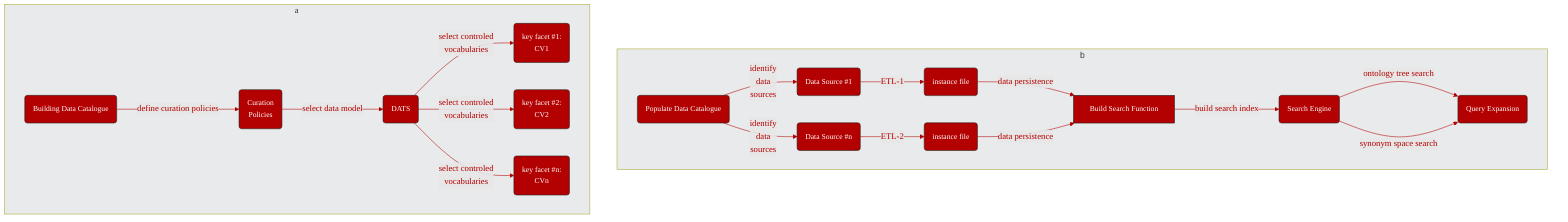 graph TD;
  subgraph b
  AA(Populate Data Catalogue):::box
  AA --> |identify<br>data<br>sources| E(Data Source #1):::box
  AA --> |identify<br>data<br>sources| F(Data Source #n):::box
  
  E -->|ETL-1|B1(instance file):::box
  F -->|ETL-2|B2(instance file):::box

  B1 -->|data persistence| DL(document oriented database)
  B2 -->|data persistence| DL:::box

  DL[Build Search Function] --> |build search index|SE(Search Engine):::box
  SE -->|ontology tree search| SSS(Query Expansion):::box
  SE -->|synonym space search| SSS(Query Expansion)
  end

  subgraph a
  A(Building Data Catalogue):::box
  style a fill:#e8eaeb,font-family:avenir
  style b fill:#e8eaeb
  A-->|define curation policies| A3(Curation<br> Policies):::box
  A3-->|select data model| B(DATS):::box
  B-->|select controled<br> vocabularies| CV1(key facet #1:<br> CV1):::box
  B-->|select controled<br> vocabularies| CV2(key facet #2:<br> CV2):::box
  B-->|select controled<br> vocabularies| CV3(key facet #n:<br> CVn):::box

  linkStyle 0,1,2,3,4,5,6,7,8,9,10,11,12,13 stroke:#B30000,stroke-width:1px,color:#B30000,font-family:avenir;
  classDef box font-family:avenir,font-size:14px,fill:#B30000,stroke:#222,color:#fff,stroke-width:1px
  end